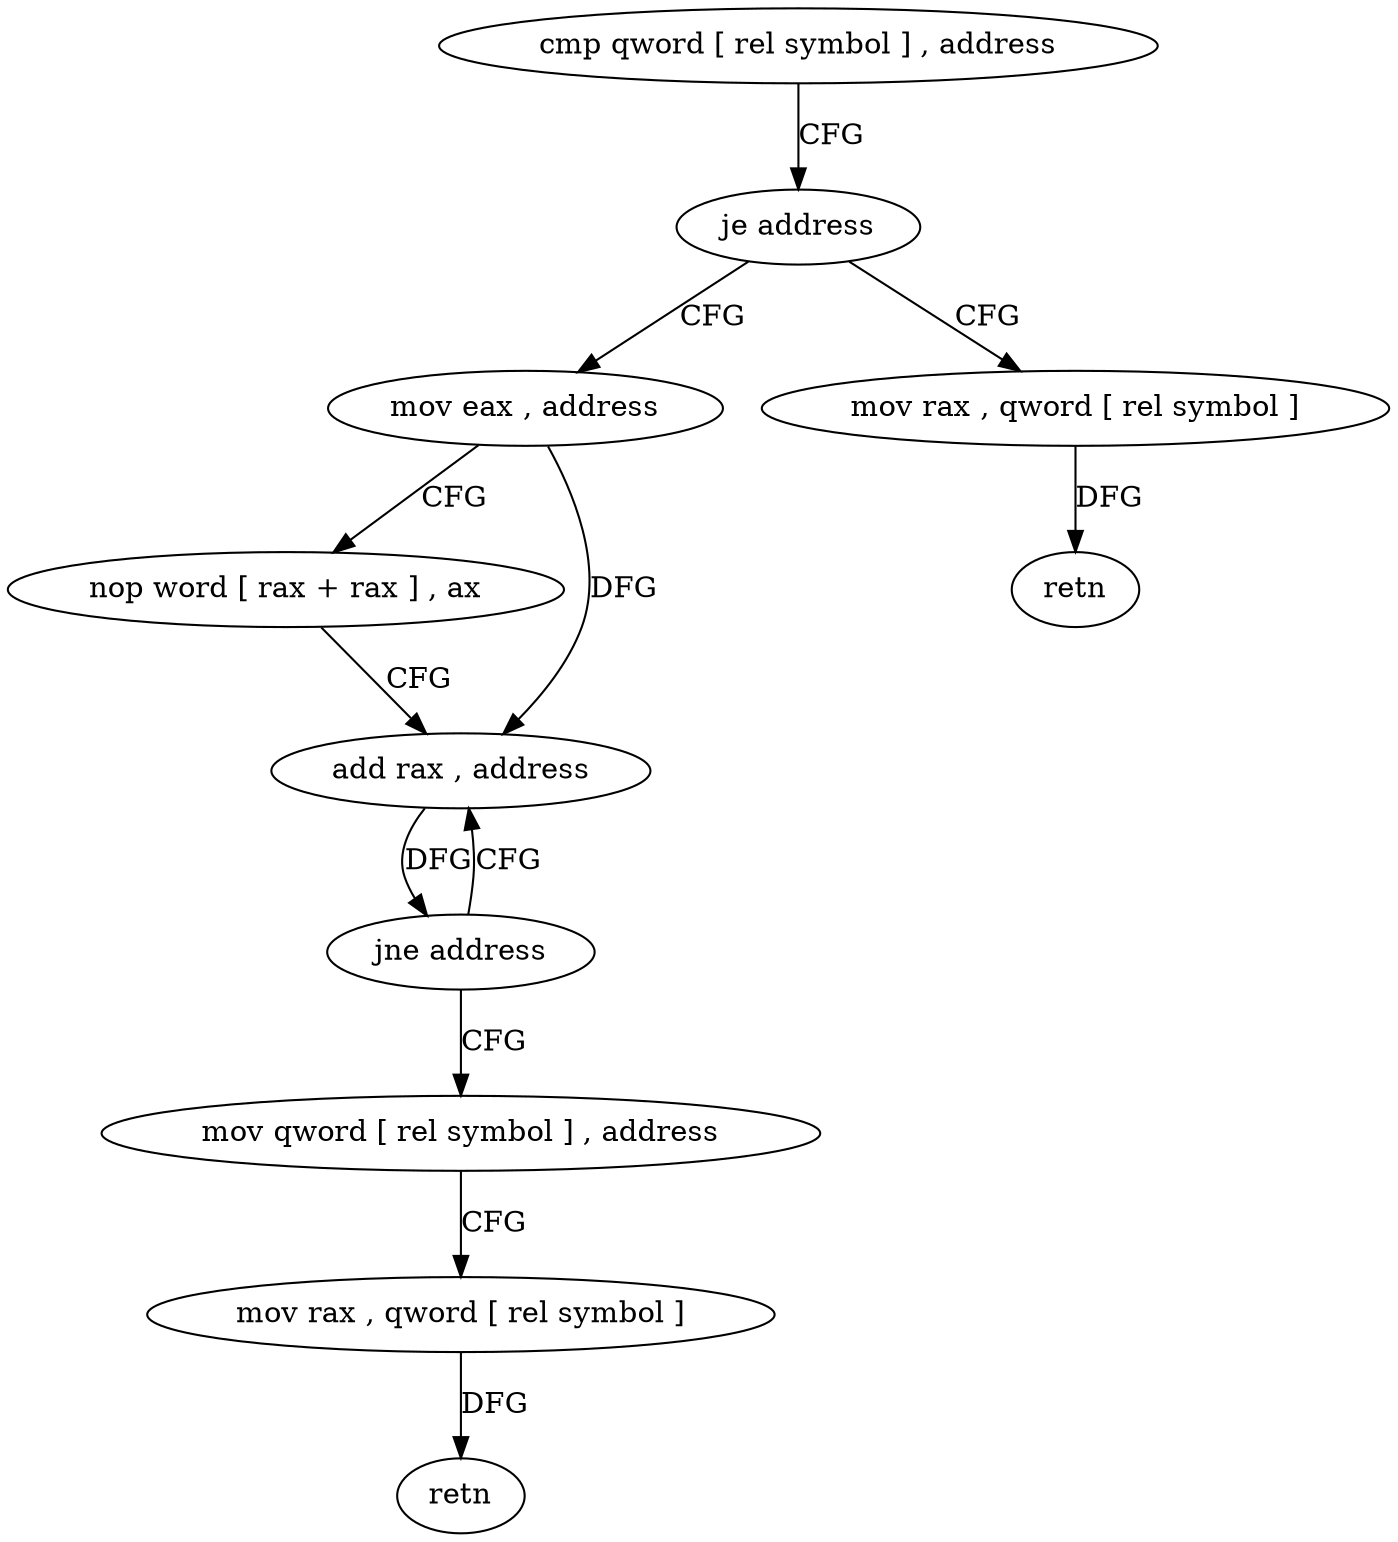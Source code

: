 digraph "func" {
"4247024" [label = "cmp qword [ rel symbol ] , address" ]
"4247032" [label = "je address" ]
"4247042" [label = "mov eax , address" ]
"4247034" [label = "mov rax , qword [ rel symbol ]" ]
"4247047" [label = "nop word [ rax + rax ] , ax" ]
"4247056" [label = "add rax , address" ]
"4247041" [label = "retn" ]
"4247060" [label = "jne address" ]
"4247062" [label = "mov qword [ rel symbol ] , address" ]
"4247073" [label = "mov rax , qword [ rel symbol ]" ]
"4247080" [label = "retn" ]
"4247024" -> "4247032" [ label = "CFG" ]
"4247032" -> "4247042" [ label = "CFG" ]
"4247032" -> "4247034" [ label = "CFG" ]
"4247042" -> "4247047" [ label = "CFG" ]
"4247042" -> "4247056" [ label = "DFG" ]
"4247034" -> "4247041" [ label = "DFG" ]
"4247047" -> "4247056" [ label = "CFG" ]
"4247056" -> "4247060" [ label = "DFG" ]
"4247060" -> "4247056" [ label = "CFG" ]
"4247060" -> "4247062" [ label = "CFG" ]
"4247062" -> "4247073" [ label = "CFG" ]
"4247073" -> "4247080" [ label = "DFG" ]
}
